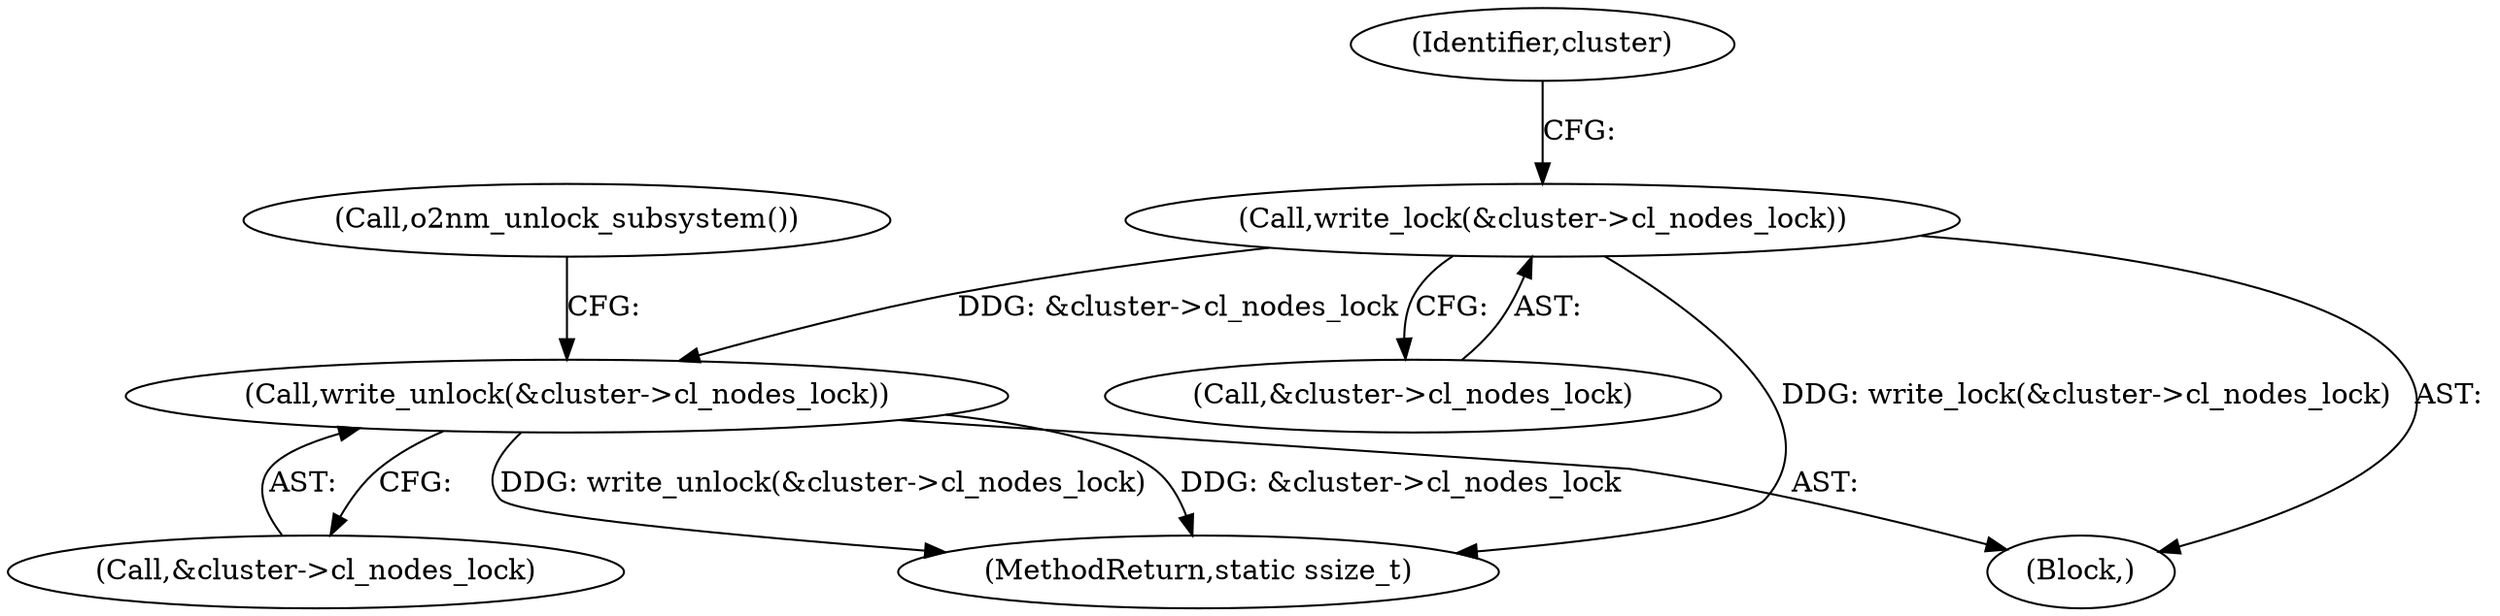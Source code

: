 digraph "0_linux_853bc26a7ea39e354b9f8889ae7ad1492ffa28d2_1@API" {
"1000184" [label="(Call,write_lock(&cluster->cl_nodes_lock))"];
"1000230" [label="(Call,write_unlock(&cluster->cl_nodes_lock))"];
"1000230" [label="(Call,write_unlock(&cluster->cl_nodes_lock))"];
"1000242" [label="(MethodReturn,static ssize_t)"];
"1000192" [label="(Identifier,cluster)"];
"1000231" [label="(Call,&cluster->cl_nodes_lock)"];
"1000184" [label="(Call,write_lock(&cluster->cl_nodes_lock))"];
"1000185" [label="(Call,&cluster->cl_nodes_lock)"];
"1000106" [label="(Block,)"];
"1000235" [label="(Call,o2nm_unlock_subsystem())"];
"1000184" -> "1000106"  [label="AST: "];
"1000184" -> "1000185"  [label="CFG: "];
"1000185" -> "1000184"  [label="AST: "];
"1000192" -> "1000184"  [label="CFG: "];
"1000184" -> "1000242"  [label="DDG: write_lock(&cluster->cl_nodes_lock)"];
"1000184" -> "1000230"  [label="DDG: &cluster->cl_nodes_lock"];
"1000230" -> "1000106"  [label="AST: "];
"1000230" -> "1000231"  [label="CFG: "];
"1000231" -> "1000230"  [label="AST: "];
"1000235" -> "1000230"  [label="CFG: "];
"1000230" -> "1000242"  [label="DDG: &cluster->cl_nodes_lock"];
"1000230" -> "1000242"  [label="DDG: write_unlock(&cluster->cl_nodes_lock)"];
}
